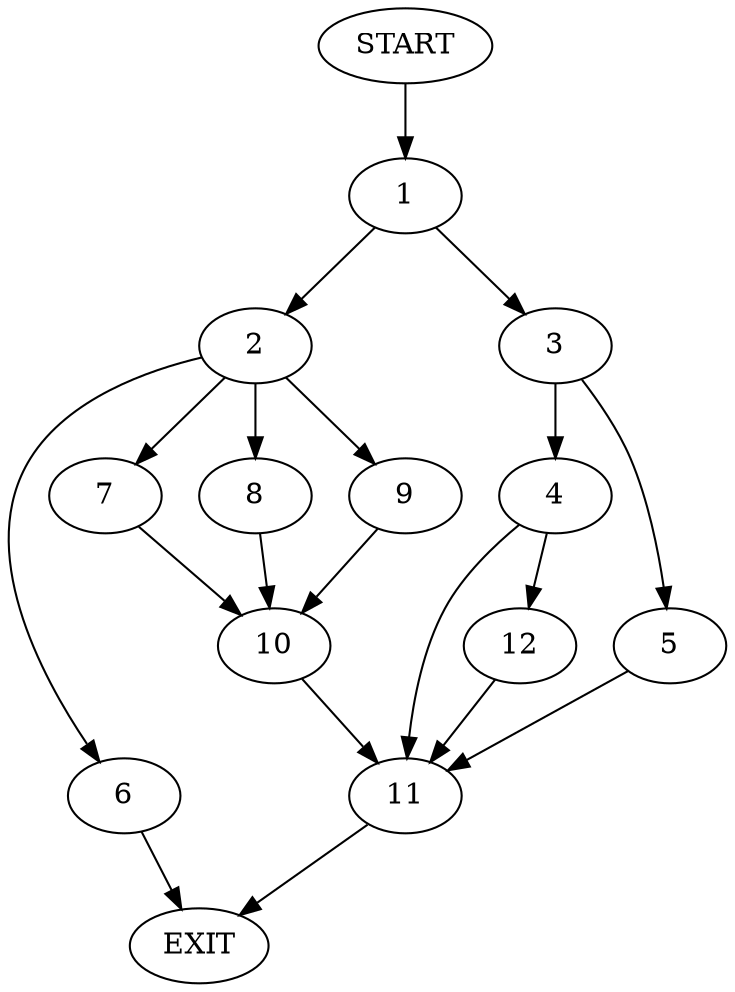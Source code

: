 digraph {
0 [label="START"]
13 [label="EXIT"]
0 -> 1
1 -> 2
1 -> 3
3 -> 4
3 -> 5
2 -> 6
2 -> 7
2 -> 8
2 -> 9
6 -> 13
7 -> 10
9 -> 10
8 -> 10
10 -> 11
11 -> 13
5 -> 11
4 -> 12
4 -> 11
12 -> 11
}
